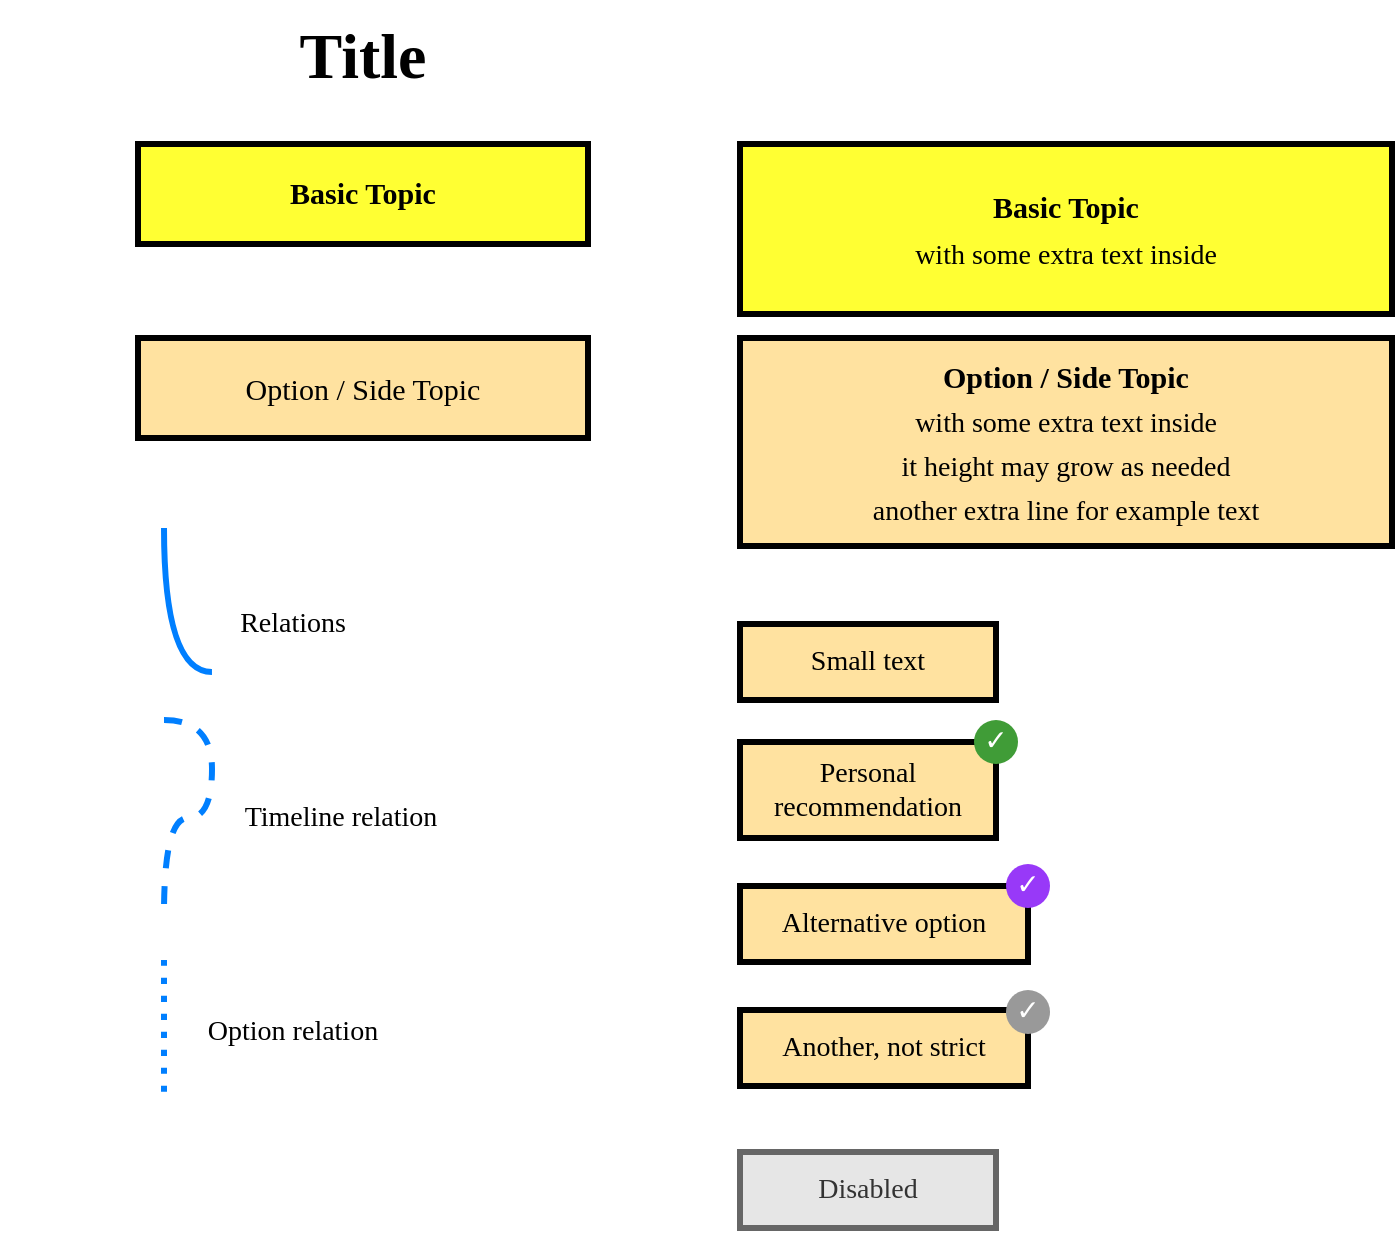 <mxfile version="12.9.13" type="device"><diagram id="BidsU4P_8rQIhS83KY7H" name="Page-1"><mxGraphModel dx="1528" dy="610" grid="1" gridSize="24" guides="1" tooltips="1" connect="1" arrows="1" fold="1" page="1" pageScale="1" pageWidth="850" pageHeight="1100" math="0" shadow="0"><root><mxCell id="0"/><mxCell id="1" parent="0"/><mxCell id="NwPaDAAOPmYmmc2Ak95A-20" value="&lt;span style=&quot;font-size: 14px&quot;&gt;Another, not strict&lt;br style=&quot;font-size: 14px&quot;&gt;&lt;/span&gt;" style="rounded=0;whiteSpace=wrap;html=1;fillColor=#ffe2a0;gradientColor=none;strokeWidth=3;shadow=0;perimeterSpacing=0;comic=0;fontFamily=Comic Sans MS;fontSize=14;fontStyle=0" vertex="1" parent="1"><mxGeometry x="-480" y="529" width="144" height="38" as="geometry"/></mxCell><mxCell id="NwPaDAAOPmYmmc2Ak95A-18" value="&lt;span style=&quot;font-size: 14px&quot;&gt;Personal recommendation&lt;br style=&quot;font-size: 14px&quot;&gt;&lt;/span&gt;" style="rounded=0;whiteSpace=wrap;html=1;fillColor=#ffe2a0;gradientColor=none;strokeWidth=3;shadow=0;perimeterSpacing=0;comic=0;fontFamily=Comic Sans MS;fontSize=14;fontStyle=0" vertex="1" parent="1"><mxGeometry x="-480" y="395" width="128" height="48" as="geometry"/></mxCell><mxCell id="NwPaDAAOPmYmmc2Ak95A-19" value="&lt;span style=&quot;font-size: 14px&quot;&gt;Alternative option&lt;br style=&quot;font-size: 14px&quot;&gt;&lt;/span&gt;" style="rounded=0;whiteSpace=wrap;html=1;fillColor=#ffe2a0;gradientColor=none;strokeWidth=3;shadow=0;perimeterSpacing=0;comic=0;fontFamily=Comic Sans MS;fontSize=14;fontStyle=0" vertex="1" parent="1"><mxGeometry x="-480" y="467" width="144" height="38" as="geometry"/></mxCell><mxCell id="8l2hBBLyIPhtENV3sQws-12" value="&lt;font style=&quot;font-size: 15px&quot;&gt;Basic Topic&lt;/font&gt;" style="rounded=0;whiteSpace=wrap;html=1;fillColor=#FFFF33;gradientColor=none;strokeWidth=3;shadow=0;perimeterSpacing=0;comic=0;fontFamily=Comic Sans MS;fontSize=14;fontStyle=1" parent="1" vertex="1"><mxGeometry x="-781" y="96" width="225" height="50" as="geometry"/></mxCell><mxCell id="8l2hBBLyIPhtENV3sQws-14" value="Title" style="text;html=1;align=center;verticalAlign=middle;whiteSpace=wrap;rounded=0;shadow=0;comic=1;fontFamily=Comic Sans MS;fontSize=32;fontStyle=1;fillColor=none;" parent="1" vertex="1"><mxGeometry x="-850" y="24" width="363" height="56" as="geometry"/></mxCell><mxCell id="8l2hBBLyIPhtENV3sQws-15" value="Timeline relation" style="edgeStyle=orthogonalEdgeStyle;orthogonalLoop=1;jettySize=auto;html=1;exitX=0.5;exitY=1;exitDx=0;exitDy=0;endArrow=none;endFill=0;strokeColor=#007FFF;strokeWidth=3;fontFamily=Comic Sans MS;fontSize=14;curved=1;dashed=1;spacingLeft=128;" parent="1" edge="1"><mxGeometry relative="1" as="geometry"><mxPoint x="-768" y="384" as="sourcePoint"/><mxPoint x="-768" y="481" as="targetPoint"/><Array as="points"><mxPoint x="-744" y="384"/><mxPoint x="-744" y="433"/><mxPoint x="-768" y="433"/></Array></mxGeometry></mxCell><mxCell id="8l2hBBLyIPhtENV3sQws-16" value="&lt;font style=&quot;font-size: 14px;&quot;&gt;Relations&lt;/font&gt;" style="edgeStyle=orthogonalEdgeStyle;orthogonalLoop=1;jettySize=auto;html=1;endArrow=none;endFill=0;strokeColor=#007FFF;strokeWidth=3;fontFamily=Comic Sans MS;fontSize=14;curved=1;targetPerimeterSpacing=0;labelBackgroundColor=none;spacingLeft=128;" parent="1" edge="1"><mxGeometry relative="1" as="geometry"><mxPoint x="-768" y="288" as="sourcePoint"/><mxPoint x="-744.02" y="360" as="targetPoint"/><Array as="points"><mxPoint x="-768.02" y="288"/><mxPoint x="-768.02" y="360"/></Array></mxGeometry></mxCell><mxCell id="8l2hBBLyIPhtENV3sQws-18" value="&lt;span style=&quot;font-size: 15px;&quot;&gt;Option / Side Topic&lt;br style=&quot;font-size: 15px;&quot;&gt;&lt;/span&gt;" style="rounded=0;whiteSpace=wrap;html=1;fillColor=#ffe2a0;gradientColor=none;strokeWidth=3;shadow=0;perimeterSpacing=0;comic=0;fontFamily=Comic Sans MS;fontSize=15;fontStyle=0" parent="1" vertex="1"><mxGeometry x="-781" y="193" width="225" height="50" as="geometry"/></mxCell><mxCell id="8l2hBBLyIPhtENV3sQws-19" value="&lt;span style=&quot;line-height: 120%&quot;&gt;&lt;font style=&quot;font-size: 15px&quot;&gt;Basic Topic&lt;/font&gt;&lt;br&gt;&lt;div&gt;&lt;span style=&quot;font-size: 14px ; font-weight: normal ; line-height: 100%&quot;&gt;with some extra text inside&lt;/span&gt;&lt;/div&gt;&lt;/span&gt;" style="rounded=0;whiteSpace=wrap;html=1;fillColor=#FFFF33;gradientColor=none;strokeWidth=3;shadow=0;perimeterSpacing=0;comic=0;fontFamily=Comic Sans MS;fontSize=18;fontStyle=1;spacing=2;spacingTop=0;" parent="1" vertex="1"><mxGeometry x="-480" y="96" width="326" height="85" as="geometry"/></mxCell><mxCell id="8l2hBBLyIPhtENV3sQws-20" value="&lt;span style=&quot;line-height: 120%&quot;&gt;&lt;font style=&quot;font-size: 15px&quot;&gt;Option / Side Topic&lt;/font&gt;&lt;br&gt;&lt;div&gt;&lt;span style=&quot;font-size: 14px ; font-weight: normal ; line-height: 100%&quot;&gt;with some extra text inside&lt;/span&gt;&lt;/div&gt;&lt;div&gt;&lt;span style=&quot;font-size: 14px ; font-weight: normal ; line-height: 100%&quot;&gt;it height may grow as needed&lt;/span&gt;&lt;/div&gt;&lt;div&gt;&lt;span style=&quot;font-size: 14px ; font-weight: normal ; line-height: 100%&quot;&gt;another extra line for example text&lt;/span&gt;&lt;/div&gt;&lt;/span&gt;" style="rounded=0;whiteSpace=wrap;html=1;fillColor=#FFE2A0;gradientColor=none;strokeWidth=3;shadow=0;perimeterSpacing=0;comic=0;fontFamily=Comic Sans MS;fontSize=18;fontStyle=1;spacing=2;spacingTop=0;" parent="1" vertex="1"><mxGeometry x="-480" y="193" width="326" height="104" as="geometry"/></mxCell><mxCell id="8l2hBBLyIPhtENV3sQws-21" value="&lt;span style=&quot;font-size: 14px;&quot;&gt;Small text&lt;br style=&quot;font-size: 14px;&quot;&gt;&lt;/span&gt;" style="rounded=0;whiteSpace=wrap;html=1;fillColor=#ffe2a0;gradientColor=none;strokeWidth=3;shadow=0;perimeterSpacing=0;comic=0;fontFamily=Comic Sans MS;fontSize=14;fontStyle=0" parent="1" vertex="1"><mxGeometry x="-480" y="336" width="128" height="38" as="geometry"/></mxCell><mxCell id="8l2hBBLyIPhtENV3sQws-22" value="&lt;span style=&quot;font-size: 14px;&quot;&gt;Disabled&lt;br style=&quot;font-size: 14px;&quot;&gt;&lt;/span&gt;" style="rounded=0;whiteSpace=wrap;html=1;fillColor=#E6E6E6;strokeWidth=3;shadow=0;perimeterSpacing=0;comic=0;fontFamily=Comic Sans MS;fontSize=14;fontStyle=0;strokeColor=#666666;fontColor=#333333;" parent="1" vertex="1"><mxGeometry x="-480" y="600" width="128" height="38" as="geometry"/></mxCell><mxCell id="NwPaDAAOPmYmmc2Ak95A-15" value="✓" style="ellipse;aspect=fixed;rounded=1;shadow=0;glass=0;comic=0;labelBackgroundColor=none;strokeColor=none;strokeWidth=1;fillColor=#409C37;gradientColor=none;fontFamily=Comic Sans MS;fontSize=14;fontColor=#FFFFFF;spacing=2;align=center;html=1;whiteSpace=wrap;" vertex="1" parent="1"><mxGeometry x="-363" y="384" width="22" height="22" as="geometry"/></mxCell><mxCell id="NwPaDAAOPmYmmc2Ak95A-16" value="✓" style="ellipse;aspect=fixed;rounded=1;shadow=0;glass=0;comic=0;labelBackgroundColor=none;strokeColor=none;strokeWidth=1;fillColor=#9839F8;gradientColor=none;fontFamily=Comic Sans MS;fontSize=14;fontColor=#FFFFFF;spacing=2;align=center;html=1;whiteSpace=wrap;" vertex="1" parent="1"><mxGeometry x="-347" y="456" width="22" height="22" as="geometry"/></mxCell><mxCell id="NwPaDAAOPmYmmc2Ak95A-17" value="✓" style="ellipse;aspect=fixed;rounded=1;shadow=0;glass=0;comic=0;labelBackgroundColor=none;strokeColor=none;strokeWidth=1;fillColor=#999999;gradientColor=none;fontFamily=Comic Sans MS;fontSize=14;fontColor=#FFFFFF;spacing=2;align=center;html=1;whiteSpace=wrap;" vertex="1" parent="1"><mxGeometry x="-347" y="519" width="22" height="22" as="geometry"/></mxCell><mxCell id="NwPaDAAOPmYmmc2Ak95A-48" value="Option relation" style="edgeStyle=orthogonalEdgeStyle;orthogonalLoop=1;jettySize=auto;html=1;endArrow=none;endFill=0;strokeColor=#007FFF;strokeWidth=3;fontFamily=Comic Sans MS;fontSize=14;curved=1;dashed=1;spacingLeft=128;dashPattern=1 2;" edge="1" parent="1"><mxGeometry relative="1" as="geometry"><mxPoint x="-768" y="504" as="sourcePoint"/><mxPoint x="-768" y="576" as="targetPoint"/><Array as="points"><mxPoint x="-768" y="528"/><mxPoint x="-768" y="528"/></Array></mxGeometry></mxCell></root></mxGraphModel></diagram></mxfile>